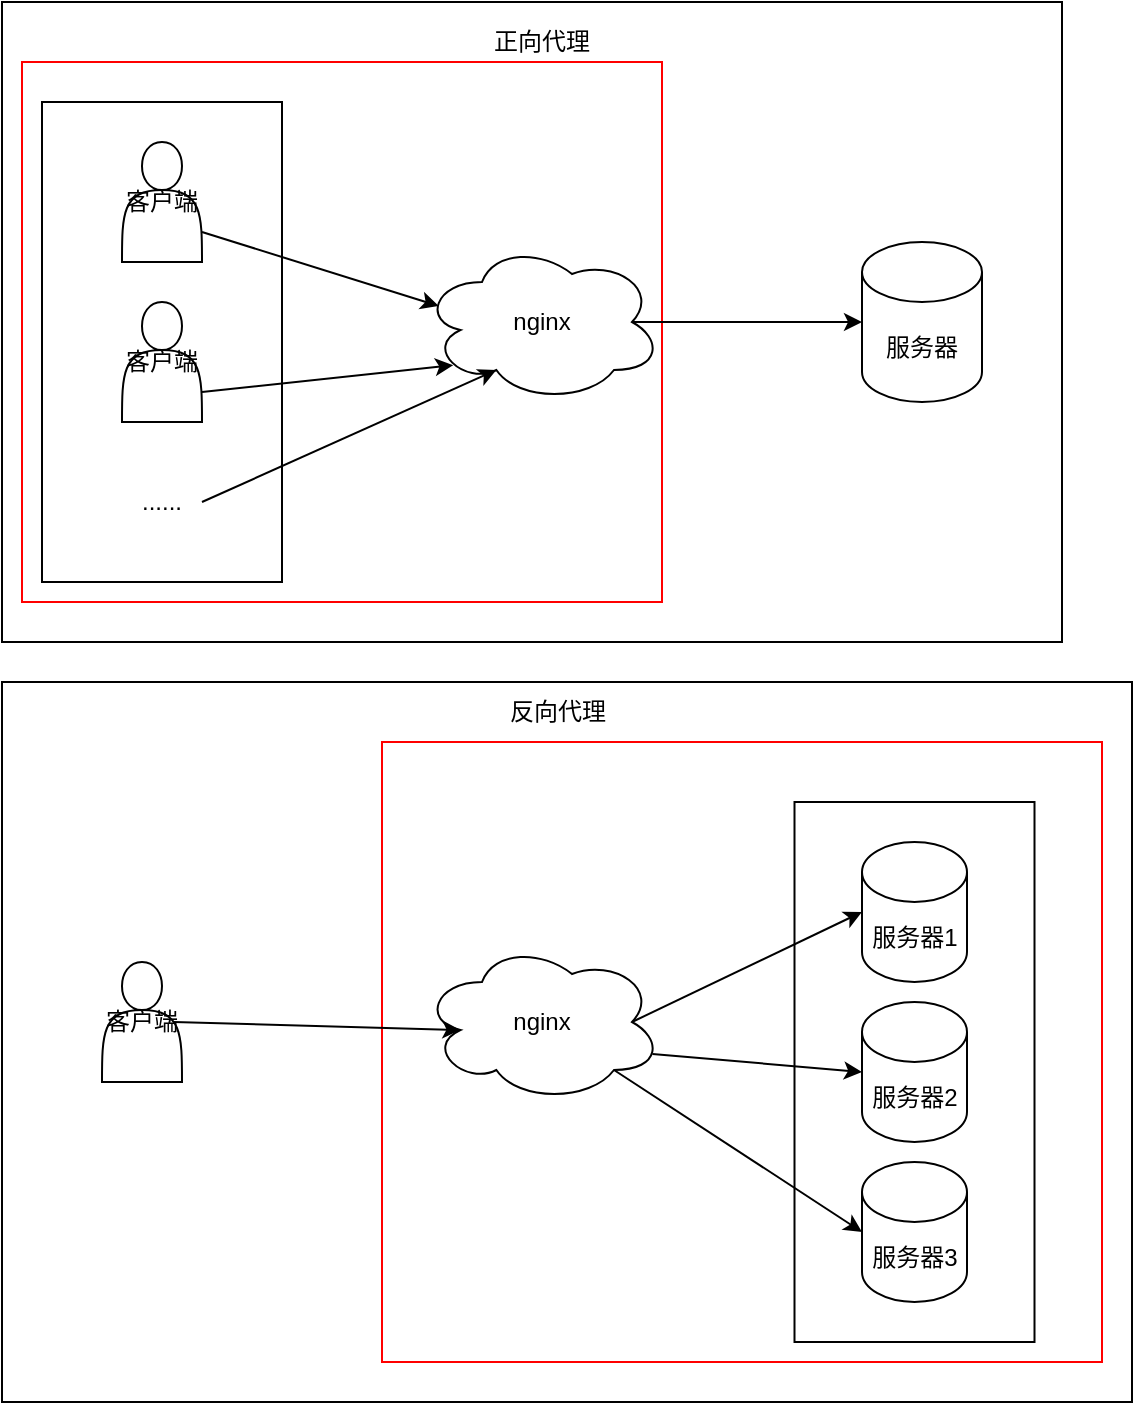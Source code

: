 <mxfile version="13.7.9" type="device"><diagram id="f4_f4YVwmfvHVn5gn64K" name="正反代理"><mxGraphModel dx="1037" dy="609" grid="1" gridSize="10" guides="1" tooltips="1" connect="1" arrows="1" fold="1" page="1" pageScale="1" pageWidth="827" pageHeight="1169" math="0" shadow="0"><root><mxCell id="0"/><mxCell id="1" parent="0"/><mxCell id="dgYtp0L2jN_F5pcfcS_Q-33" value="" style="rounded=0;whiteSpace=wrap;html=1;" vertex="1" parent="1"><mxGeometry x="80" y="470" width="565" height="360" as="geometry"/></mxCell><mxCell id="dgYtp0L2jN_F5pcfcS_Q-32" value="" style="rounded=0;whiteSpace=wrap;html=1;strokeColor=#FF0000;" vertex="1" parent="1"><mxGeometry x="270" y="500" width="360" height="310" as="geometry"/></mxCell><mxCell id="dgYtp0L2jN_F5pcfcS_Q-12" value="" style="rounded=0;whiteSpace=wrap;html=1;" vertex="1" parent="1"><mxGeometry x="80" y="130" width="530" height="320" as="geometry"/></mxCell><mxCell id="dgYtp0L2jN_F5pcfcS_Q-31" value="" style="rounded=0;whiteSpace=wrap;html=1;strokeColor=#FF0000;" vertex="1" parent="1"><mxGeometry x="90" y="160" width="320" height="270" as="geometry"/></mxCell><mxCell id="dgYtp0L2jN_F5pcfcS_Q-26" value="" style="rounded=0;whiteSpace=wrap;html=1;" vertex="1" parent="1"><mxGeometry x="476.25" y="530" width="120" height="270" as="geometry"/></mxCell><mxCell id="dgYtp0L2jN_F5pcfcS_Q-5" value="" style="rounded=0;whiteSpace=wrap;html=1;" vertex="1" parent="1"><mxGeometry x="100" y="180" width="120" height="240" as="geometry"/></mxCell><mxCell id="dgYtp0L2jN_F5pcfcS_Q-11" style="edgeStyle=none;rounded=0;orthogonalLoop=1;jettySize=auto;html=1;exitX=0.875;exitY=0.5;exitDx=0;exitDy=0;exitPerimeter=0;entryX=0;entryY=0.5;entryDx=0;entryDy=0;entryPerimeter=0;" edge="1" parent="1" source="dgYtp0L2jN_F5pcfcS_Q-1" target="dgYtp0L2jN_F5pcfcS_Q-2"><mxGeometry relative="1" as="geometry"/></mxCell><mxCell id="dgYtp0L2jN_F5pcfcS_Q-1" value="nginx" style="ellipse;shape=cloud;whiteSpace=wrap;html=1;" vertex="1" parent="1"><mxGeometry x="290" y="250" width="120" height="80" as="geometry"/></mxCell><mxCell id="dgYtp0L2jN_F5pcfcS_Q-2" value="服务器" style="shape=cylinder3;whiteSpace=wrap;html=1;boundedLbl=1;backgroundOutline=1;size=15;" vertex="1" parent="1"><mxGeometry x="510" y="250" width="60" height="80" as="geometry"/></mxCell><mxCell id="dgYtp0L2jN_F5pcfcS_Q-8" style="rounded=0;orthogonalLoop=1;jettySize=auto;html=1;exitX=1;exitY=0.75;exitDx=0;exitDy=0;entryX=0.07;entryY=0.4;entryDx=0;entryDy=0;entryPerimeter=0;" edge="1" parent="1" source="dgYtp0L2jN_F5pcfcS_Q-4" target="dgYtp0L2jN_F5pcfcS_Q-1"><mxGeometry relative="1" as="geometry"/></mxCell><mxCell id="dgYtp0L2jN_F5pcfcS_Q-4" value="客户端" style="shape=actor;whiteSpace=wrap;html=1;" vertex="1" parent="1"><mxGeometry x="140" y="200" width="40" height="60" as="geometry"/></mxCell><mxCell id="dgYtp0L2jN_F5pcfcS_Q-9" style="edgeStyle=none;rounded=0;orthogonalLoop=1;jettySize=auto;html=1;exitX=1;exitY=0.75;exitDx=0;exitDy=0;entryX=0.13;entryY=0.77;entryDx=0;entryDy=0;entryPerimeter=0;" edge="1" parent="1" source="dgYtp0L2jN_F5pcfcS_Q-6" target="dgYtp0L2jN_F5pcfcS_Q-1"><mxGeometry relative="1" as="geometry"/></mxCell><mxCell id="dgYtp0L2jN_F5pcfcS_Q-6" value="客户端" style="shape=actor;whiteSpace=wrap;html=1;" vertex="1" parent="1"><mxGeometry x="140" y="280" width="40" height="60" as="geometry"/></mxCell><mxCell id="dgYtp0L2jN_F5pcfcS_Q-10" style="edgeStyle=none;rounded=0;orthogonalLoop=1;jettySize=auto;html=1;exitX=1;exitY=0.5;exitDx=0;exitDy=0;entryX=0.31;entryY=0.8;entryDx=0;entryDy=0;entryPerimeter=0;" edge="1" parent="1" source="dgYtp0L2jN_F5pcfcS_Q-7" target="dgYtp0L2jN_F5pcfcS_Q-1"><mxGeometry relative="1" as="geometry"/></mxCell><mxCell id="dgYtp0L2jN_F5pcfcS_Q-7" value="......" style="text;html=1;strokeColor=none;fillColor=none;align=center;verticalAlign=middle;whiteSpace=wrap;rounded=0;" vertex="1" parent="1"><mxGeometry x="140" y="370" width="40" height="20" as="geometry"/></mxCell><mxCell id="dgYtp0L2jN_F5pcfcS_Q-13" value="正向代理" style="text;html=1;strokeColor=none;fillColor=none;align=center;verticalAlign=middle;whiteSpace=wrap;rounded=0;" vertex="1" parent="1"><mxGeometry x="310" y="140" width="80" height="20" as="geometry"/></mxCell><mxCell id="dgYtp0L2jN_F5pcfcS_Q-15" style="edgeStyle=none;rounded=0;orthogonalLoop=1;jettySize=auto;html=1;exitX=0.875;exitY=0.5;exitDx=0;exitDy=0;exitPerimeter=0;entryX=0;entryY=0.5;entryDx=0;entryDy=0;entryPerimeter=0;" edge="1" parent="1" source="dgYtp0L2jN_F5pcfcS_Q-16" target="dgYtp0L2jN_F5pcfcS_Q-17"><mxGeometry relative="1" as="geometry"/></mxCell><mxCell id="dgYtp0L2jN_F5pcfcS_Q-29" style="edgeStyle=none;rounded=0;orthogonalLoop=1;jettySize=auto;html=1;exitX=0.96;exitY=0.7;exitDx=0;exitDy=0;exitPerimeter=0;entryX=0;entryY=0.5;entryDx=0;entryDy=0;entryPerimeter=0;" edge="1" parent="1" source="dgYtp0L2jN_F5pcfcS_Q-16" target="dgYtp0L2jN_F5pcfcS_Q-27"><mxGeometry relative="1" as="geometry"/></mxCell><mxCell id="dgYtp0L2jN_F5pcfcS_Q-30" style="edgeStyle=none;rounded=0;orthogonalLoop=1;jettySize=auto;html=1;exitX=0.8;exitY=0.8;exitDx=0;exitDy=0;exitPerimeter=0;entryX=0;entryY=0.5;entryDx=0;entryDy=0;entryPerimeter=0;" edge="1" parent="1" source="dgYtp0L2jN_F5pcfcS_Q-16" target="dgYtp0L2jN_F5pcfcS_Q-28"><mxGeometry relative="1" as="geometry"/></mxCell><mxCell id="dgYtp0L2jN_F5pcfcS_Q-16" value="nginx" style="ellipse;shape=cloud;whiteSpace=wrap;html=1;" vertex="1" parent="1"><mxGeometry x="290" y="600" width="120" height="80" as="geometry"/></mxCell><mxCell id="dgYtp0L2jN_F5pcfcS_Q-17" value="服务器1" style="shape=cylinder3;whiteSpace=wrap;html=1;boundedLbl=1;backgroundOutline=1;size=15;" vertex="1" parent="1"><mxGeometry x="510" y="550" width="52.5" height="70" as="geometry"/></mxCell><mxCell id="dgYtp0L2jN_F5pcfcS_Q-34" style="edgeStyle=none;rounded=0;orthogonalLoop=1;jettySize=auto;html=1;exitX=0.9;exitY=0.5;exitDx=0;exitDy=0;exitPerimeter=0;entryX=0.16;entryY=0.55;entryDx=0;entryDy=0;entryPerimeter=0;" edge="1" parent="1" source="dgYtp0L2jN_F5pcfcS_Q-19" target="dgYtp0L2jN_F5pcfcS_Q-16"><mxGeometry relative="1" as="geometry"/></mxCell><mxCell id="dgYtp0L2jN_F5pcfcS_Q-19" value="客户端" style="shape=actor;whiteSpace=wrap;html=1;" vertex="1" parent="1"><mxGeometry x="130" y="610" width="40" height="60" as="geometry"/></mxCell><mxCell id="dgYtp0L2jN_F5pcfcS_Q-27" value="服务器2" style="shape=cylinder3;whiteSpace=wrap;html=1;boundedLbl=1;backgroundOutline=1;size=15;" vertex="1" parent="1"><mxGeometry x="510" y="630" width="52.5" height="70" as="geometry"/></mxCell><mxCell id="dgYtp0L2jN_F5pcfcS_Q-28" value="服务器3" style="shape=cylinder3;whiteSpace=wrap;html=1;boundedLbl=1;backgroundOutline=1;size=15;" vertex="1" parent="1"><mxGeometry x="510" y="710" width="52.5" height="70" as="geometry"/></mxCell><mxCell id="dgYtp0L2jN_F5pcfcS_Q-35" value="反向代理" style="text;html=1;strokeColor=none;fillColor=none;align=center;verticalAlign=middle;whiteSpace=wrap;rounded=0;" vertex="1" parent="1"><mxGeometry x="318" y="475" width="80" height="20" as="geometry"/></mxCell></root></mxGraphModel></diagram></mxfile>